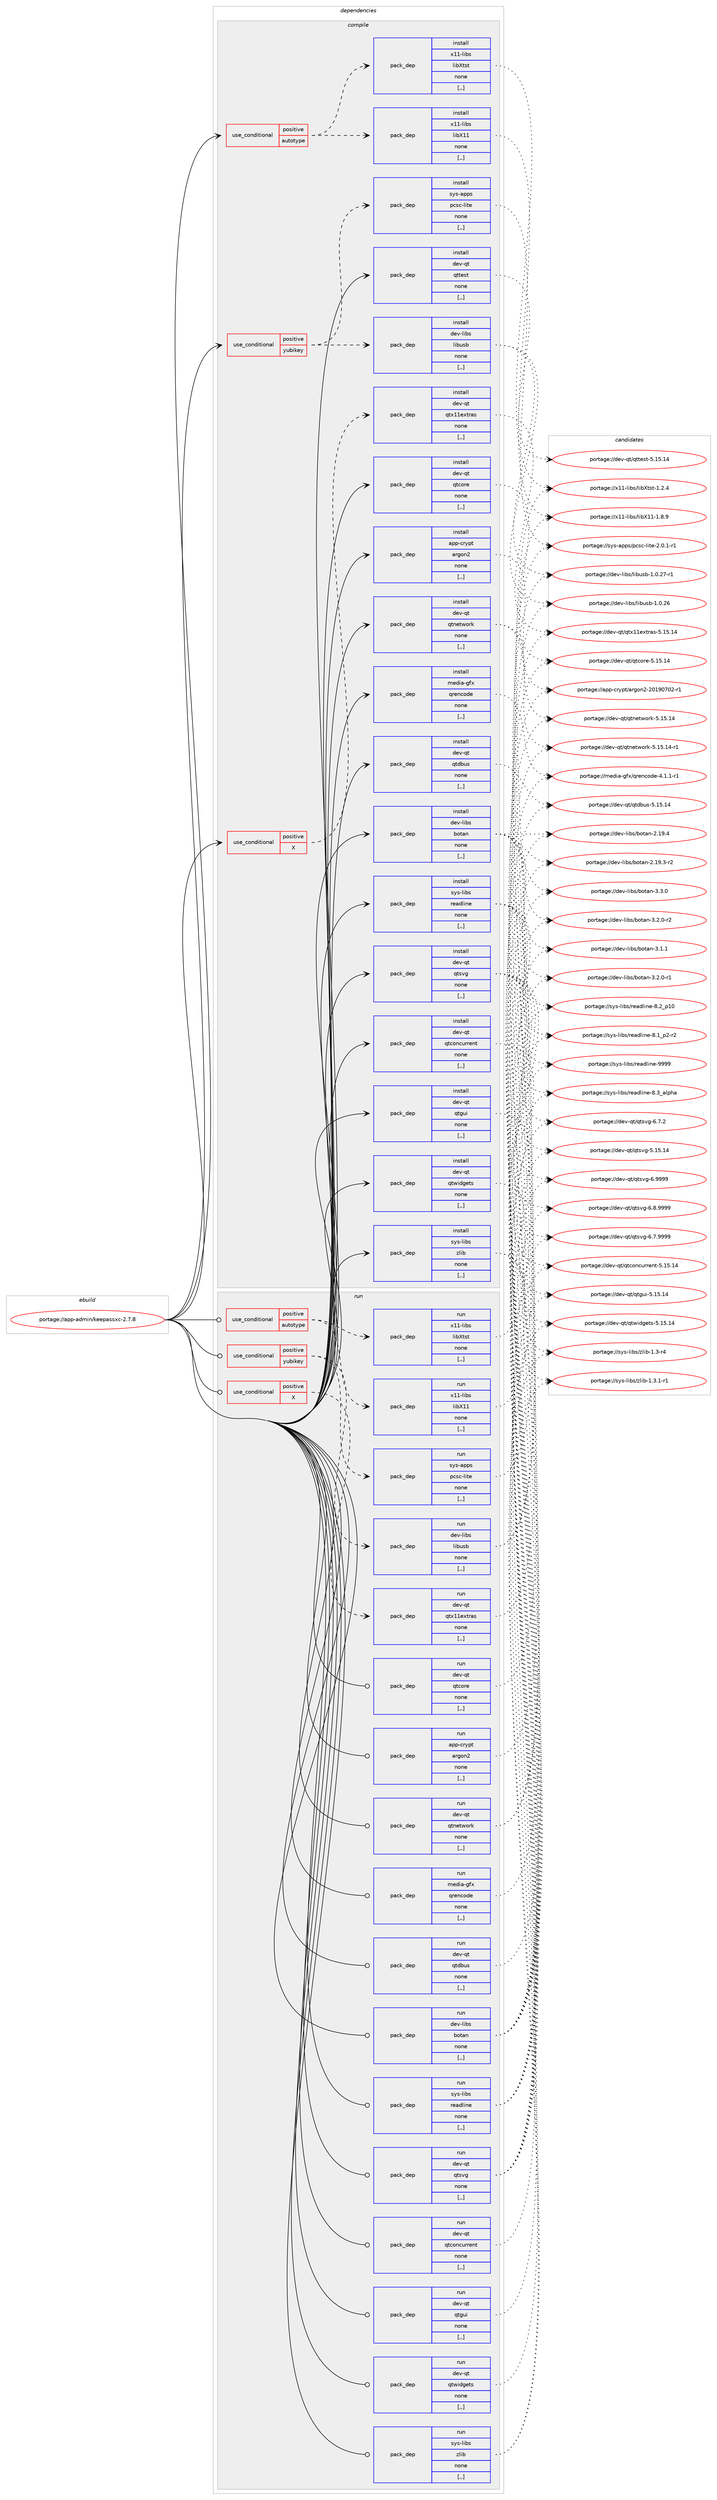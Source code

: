 digraph prolog {

# *************
# Graph options
# *************

newrank=true;
concentrate=true;
compound=true;
graph [rankdir=LR,fontname=Helvetica,fontsize=10,ranksep=1.5];#, ranksep=2.5, nodesep=0.2];
edge  [arrowhead=vee];
node  [fontname=Helvetica,fontsize=10];

# **********
# The ebuild
# **********

subgraph cluster_leftcol {
color=gray;
label=<<i>ebuild</i>>;
id [label="portage://app-admin/keepassxc-2.7.8", color=red, width=4, href="../app-admin/keepassxc-2.7.8.svg"];
}

# ****************
# The dependencies
# ****************

subgraph cluster_midcol {
color=gray;
label=<<i>dependencies</i>>;
subgraph cluster_compile {
fillcolor="#eeeeee";
style=filled;
label=<<i>compile</i>>;
subgraph cond620 {
dependency2902 [label=<<TABLE BORDER="0" CELLBORDER="1" CELLSPACING="0" CELLPADDING="4"><TR><TD ROWSPAN="3" CELLPADDING="10">use_conditional</TD></TR><TR><TD>positive</TD></TR><TR><TD>X</TD></TR></TABLE>>, shape=none, color=red];
subgraph pack2271 {
dependency2903 [label=<<TABLE BORDER="0" CELLBORDER="1" CELLSPACING="0" CELLPADDING="4" WIDTH="220"><TR><TD ROWSPAN="6" CELLPADDING="30">pack_dep</TD></TR><TR><TD WIDTH="110">install</TD></TR><TR><TD>dev-qt</TD></TR><TR><TD>qtx11extras</TD></TR><TR><TD>none</TD></TR><TR><TD>[,,]</TD></TR></TABLE>>, shape=none, color=blue];
}
dependency2902:e -> dependency2903:w [weight=20,style="dashed",arrowhead="vee"];
}
id:e -> dependency2902:w [weight=20,style="solid",arrowhead="vee"];
subgraph cond621 {
dependency2904 [label=<<TABLE BORDER="0" CELLBORDER="1" CELLSPACING="0" CELLPADDING="4"><TR><TD ROWSPAN="3" CELLPADDING="10">use_conditional</TD></TR><TR><TD>positive</TD></TR><TR><TD>autotype</TD></TR></TABLE>>, shape=none, color=red];
subgraph pack2272 {
dependency2905 [label=<<TABLE BORDER="0" CELLBORDER="1" CELLSPACING="0" CELLPADDING="4" WIDTH="220"><TR><TD ROWSPAN="6" CELLPADDING="30">pack_dep</TD></TR><TR><TD WIDTH="110">install</TD></TR><TR><TD>x11-libs</TD></TR><TR><TD>libX11</TD></TR><TR><TD>none</TD></TR><TR><TD>[,,]</TD></TR></TABLE>>, shape=none, color=blue];
}
dependency2904:e -> dependency2905:w [weight=20,style="dashed",arrowhead="vee"];
subgraph pack2273 {
dependency2906 [label=<<TABLE BORDER="0" CELLBORDER="1" CELLSPACING="0" CELLPADDING="4" WIDTH="220"><TR><TD ROWSPAN="6" CELLPADDING="30">pack_dep</TD></TR><TR><TD WIDTH="110">install</TD></TR><TR><TD>x11-libs</TD></TR><TR><TD>libXtst</TD></TR><TR><TD>none</TD></TR><TR><TD>[,,]</TD></TR></TABLE>>, shape=none, color=blue];
}
dependency2904:e -> dependency2906:w [weight=20,style="dashed",arrowhead="vee"];
}
id:e -> dependency2904:w [weight=20,style="solid",arrowhead="vee"];
subgraph cond622 {
dependency2907 [label=<<TABLE BORDER="0" CELLBORDER="1" CELLSPACING="0" CELLPADDING="4"><TR><TD ROWSPAN="3" CELLPADDING="10">use_conditional</TD></TR><TR><TD>positive</TD></TR><TR><TD>yubikey</TD></TR></TABLE>>, shape=none, color=red];
subgraph pack2274 {
dependency2908 [label=<<TABLE BORDER="0" CELLBORDER="1" CELLSPACING="0" CELLPADDING="4" WIDTH="220"><TR><TD ROWSPAN="6" CELLPADDING="30">pack_dep</TD></TR><TR><TD WIDTH="110">install</TD></TR><TR><TD>dev-libs</TD></TR><TR><TD>libusb</TD></TR><TR><TD>none</TD></TR><TR><TD>[,,]</TD></TR></TABLE>>, shape=none, color=blue];
}
dependency2907:e -> dependency2908:w [weight=20,style="dashed",arrowhead="vee"];
subgraph pack2275 {
dependency2909 [label=<<TABLE BORDER="0" CELLBORDER="1" CELLSPACING="0" CELLPADDING="4" WIDTH="220"><TR><TD ROWSPAN="6" CELLPADDING="30">pack_dep</TD></TR><TR><TD WIDTH="110">install</TD></TR><TR><TD>sys-apps</TD></TR><TR><TD>pcsc-lite</TD></TR><TR><TD>none</TD></TR><TR><TD>[,,]</TD></TR></TABLE>>, shape=none, color=blue];
}
dependency2907:e -> dependency2909:w [weight=20,style="dashed",arrowhead="vee"];
}
id:e -> dependency2907:w [weight=20,style="solid",arrowhead="vee"];
subgraph pack2276 {
dependency2910 [label=<<TABLE BORDER="0" CELLBORDER="1" CELLSPACING="0" CELLPADDING="4" WIDTH="220"><TR><TD ROWSPAN="6" CELLPADDING="30">pack_dep</TD></TR><TR><TD WIDTH="110">install</TD></TR><TR><TD>app-crypt</TD></TR><TR><TD>argon2</TD></TR><TR><TD>none</TD></TR><TR><TD>[,,]</TD></TR></TABLE>>, shape=none, color=blue];
}
id:e -> dependency2910:w [weight=20,style="solid",arrowhead="vee"];
subgraph pack2277 {
dependency2911 [label=<<TABLE BORDER="0" CELLBORDER="1" CELLSPACING="0" CELLPADDING="4" WIDTH="220"><TR><TD ROWSPAN="6" CELLPADDING="30">pack_dep</TD></TR><TR><TD WIDTH="110">install</TD></TR><TR><TD>dev-libs</TD></TR><TR><TD>botan</TD></TR><TR><TD>none</TD></TR><TR><TD>[,,]</TD></TR></TABLE>>, shape=none, color=blue];
}
id:e -> dependency2911:w [weight=20,style="solid",arrowhead="vee"];
subgraph pack2278 {
dependency2912 [label=<<TABLE BORDER="0" CELLBORDER="1" CELLSPACING="0" CELLPADDING="4" WIDTH="220"><TR><TD ROWSPAN="6" CELLPADDING="30">pack_dep</TD></TR><TR><TD WIDTH="110">install</TD></TR><TR><TD>dev-qt</TD></TR><TR><TD>qtconcurrent</TD></TR><TR><TD>none</TD></TR><TR><TD>[,,]</TD></TR></TABLE>>, shape=none, color=blue];
}
id:e -> dependency2912:w [weight=20,style="solid",arrowhead="vee"];
subgraph pack2279 {
dependency2913 [label=<<TABLE BORDER="0" CELLBORDER="1" CELLSPACING="0" CELLPADDING="4" WIDTH="220"><TR><TD ROWSPAN="6" CELLPADDING="30">pack_dep</TD></TR><TR><TD WIDTH="110">install</TD></TR><TR><TD>dev-qt</TD></TR><TR><TD>qtcore</TD></TR><TR><TD>none</TD></TR><TR><TD>[,,]</TD></TR></TABLE>>, shape=none, color=blue];
}
id:e -> dependency2913:w [weight=20,style="solid",arrowhead="vee"];
subgraph pack2280 {
dependency2914 [label=<<TABLE BORDER="0" CELLBORDER="1" CELLSPACING="0" CELLPADDING="4" WIDTH="220"><TR><TD ROWSPAN="6" CELLPADDING="30">pack_dep</TD></TR><TR><TD WIDTH="110">install</TD></TR><TR><TD>dev-qt</TD></TR><TR><TD>qtdbus</TD></TR><TR><TD>none</TD></TR><TR><TD>[,,]</TD></TR></TABLE>>, shape=none, color=blue];
}
id:e -> dependency2914:w [weight=20,style="solid",arrowhead="vee"];
subgraph pack2281 {
dependency2915 [label=<<TABLE BORDER="0" CELLBORDER="1" CELLSPACING="0" CELLPADDING="4" WIDTH="220"><TR><TD ROWSPAN="6" CELLPADDING="30">pack_dep</TD></TR><TR><TD WIDTH="110">install</TD></TR><TR><TD>dev-qt</TD></TR><TR><TD>qtgui</TD></TR><TR><TD>none</TD></TR><TR><TD>[,,]</TD></TR></TABLE>>, shape=none, color=blue];
}
id:e -> dependency2915:w [weight=20,style="solid",arrowhead="vee"];
subgraph pack2282 {
dependency2916 [label=<<TABLE BORDER="0" CELLBORDER="1" CELLSPACING="0" CELLPADDING="4" WIDTH="220"><TR><TD ROWSPAN="6" CELLPADDING="30">pack_dep</TD></TR><TR><TD WIDTH="110">install</TD></TR><TR><TD>dev-qt</TD></TR><TR><TD>qtnetwork</TD></TR><TR><TD>none</TD></TR><TR><TD>[,,]</TD></TR></TABLE>>, shape=none, color=blue];
}
id:e -> dependency2916:w [weight=20,style="solid",arrowhead="vee"];
subgraph pack2283 {
dependency2917 [label=<<TABLE BORDER="0" CELLBORDER="1" CELLSPACING="0" CELLPADDING="4" WIDTH="220"><TR><TD ROWSPAN="6" CELLPADDING="30">pack_dep</TD></TR><TR><TD WIDTH="110">install</TD></TR><TR><TD>dev-qt</TD></TR><TR><TD>qtsvg</TD></TR><TR><TD>none</TD></TR><TR><TD>[,,]</TD></TR></TABLE>>, shape=none, color=blue];
}
id:e -> dependency2917:w [weight=20,style="solid",arrowhead="vee"];
subgraph pack2284 {
dependency2918 [label=<<TABLE BORDER="0" CELLBORDER="1" CELLSPACING="0" CELLPADDING="4" WIDTH="220"><TR><TD ROWSPAN="6" CELLPADDING="30">pack_dep</TD></TR><TR><TD WIDTH="110">install</TD></TR><TR><TD>dev-qt</TD></TR><TR><TD>qttest</TD></TR><TR><TD>none</TD></TR><TR><TD>[,,]</TD></TR></TABLE>>, shape=none, color=blue];
}
id:e -> dependency2918:w [weight=20,style="solid",arrowhead="vee"];
subgraph pack2285 {
dependency2919 [label=<<TABLE BORDER="0" CELLBORDER="1" CELLSPACING="0" CELLPADDING="4" WIDTH="220"><TR><TD ROWSPAN="6" CELLPADDING="30">pack_dep</TD></TR><TR><TD WIDTH="110">install</TD></TR><TR><TD>dev-qt</TD></TR><TR><TD>qtwidgets</TD></TR><TR><TD>none</TD></TR><TR><TD>[,,]</TD></TR></TABLE>>, shape=none, color=blue];
}
id:e -> dependency2919:w [weight=20,style="solid",arrowhead="vee"];
subgraph pack2286 {
dependency2920 [label=<<TABLE BORDER="0" CELLBORDER="1" CELLSPACING="0" CELLPADDING="4" WIDTH="220"><TR><TD ROWSPAN="6" CELLPADDING="30">pack_dep</TD></TR><TR><TD WIDTH="110">install</TD></TR><TR><TD>media-gfx</TD></TR><TR><TD>qrencode</TD></TR><TR><TD>none</TD></TR><TR><TD>[,,]</TD></TR></TABLE>>, shape=none, color=blue];
}
id:e -> dependency2920:w [weight=20,style="solid",arrowhead="vee"];
subgraph pack2287 {
dependency2921 [label=<<TABLE BORDER="0" CELLBORDER="1" CELLSPACING="0" CELLPADDING="4" WIDTH="220"><TR><TD ROWSPAN="6" CELLPADDING="30">pack_dep</TD></TR><TR><TD WIDTH="110">install</TD></TR><TR><TD>sys-libs</TD></TR><TR><TD>readline</TD></TR><TR><TD>none</TD></TR><TR><TD>[,,]</TD></TR></TABLE>>, shape=none, color=blue];
}
id:e -> dependency2921:w [weight=20,style="solid",arrowhead="vee"];
subgraph pack2288 {
dependency2922 [label=<<TABLE BORDER="0" CELLBORDER="1" CELLSPACING="0" CELLPADDING="4" WIDTH="220"><TR><TD ROWSPAN="6" CELLPADDING="30">pack_dep</TD></TR><TR><TD WIDTH="110">install</TD></TR><TR><TD>sys-libs</TD></TR><TR><TD>zlib</TD></TR><TR><TD>none</TD></TR><TR><TD>[,,]</TD></TR></TABLE>>, shape=none, color=blue];
}
id:e -> dependency2922:w [weight=20,style="solid",arrowhead="vee"];
}
subgraph cluster_compileandrun {
fillcolor="#eeeeee";
style=filled;
label=<<i>compile and run</i>>;
}
subgraph cluster_run {
fillcolor="#eeeeee";
style=filled;
label=<<i>run</i>>;
subgraph cond623 {
dependency2923 [label=<<TABLE BORDER="0" CELLBORDER="1" CELLSPACING="0" CELLPADDING="4"><TR><TD ROWSPAN="3" CELLPADDING="10">use_conditional</TD></TR><TR><TD>positive</TD></TR><TR><TD>X</TD></TR></TABLE>>, shape=none, color=red];
subgraph pack2289 {
dependency2924 [label=<<TABLE BORDER="0" CELLBORDER="1" CELLSPACING="0" CELLPADDING="4" WIDTH="220"><TR><TD ROWSPAN="6" CELLPADDING="30">pack_dep</TD></TR><TR><TD WIDTH="110">run</TD></TR><TR><TD>dev-qt</TD></TR><TR><TD>qtx11extras</TD></TR><TR><TD>none</TD></TR><TR><TD>[,,]</TD></TR></TABLE>>, shape=none, color=blue];
}
dependency2923:e -> dependency2924:w [weight=20,style="dashed",arrowhead="vee"];
}
id:e -> dependency2923:w [weight=20,style="solid",arrowhead="odot"];
subgraph cond624 {
dependency2925 [label=<<TABLE BORDER="0" CELLBORDER="1" CELLSPACING="0" CELLPADDING="4"><TR><TD ROWSPAN="3" CELLPADDING="10">use_conditional</TD></TR><TR><TD>positive</TD></TR><TR><TD>autotype</TD></TR></TABLE>>, shape=none, color=red];
subgraph pack2290 {
dependency2926 [label=<<TABLE BORDER="0" CELLBORDER="1" CELLSPACING="0" CELLPADDING="4" WIDTH="220"><TR><TD ROWSPAN="6" CELLPADDING="30">pack_dep</TD></TR><TR><TD WIDTH="110">run</TD></TR><TR><TD>x11-libs</TD></TR><TR><TD>libX11</TD></TR><TR><TD>none</TD></TR><TR><TD>[,,]</TD></TR></TABLE>>, shape=none, color=blue];
}
dependency2925:e -> dependency2926:w [weight=20,style="dashed",arrowhead="vee"];
subgraph pack2291 {
dependency2927 [label=<<TABLE BORDER="0" CELLBORDER="1" CELLSPACING="0" CELLPADDING="4" WIDTH="220"><TR><TD ROWSPAN="6" CELLPADDING="30">pack_dep</TD></TR><TR><TD WIDTH="110">run</TD></TR><TR><TD>x11-libs</TD></TR><TR><TD>libXtst</TD></TR><TR><TD>none</TD></TR><TR><TD>[,,]</TD></TR></TABLE>>, shape=none, color=blue];
}
dependency2925:e -> dependency2927:w [weight=20,style="dashed",arrowhead="vee"];
}
id:e -> dependency2925:w [weight=20,style="solid",arrowhead="odot"];
subgraph cond625 {
dependency2928 [label=<<TABLE BORDER="0" CELLBORDER="1" CELLSPACING="0" CELLPADDING="4"><TR><TD ROWSPAN="3" CELLPADDING="10">use_conditional</TD></TR><TR><TD>positive</TD></TR><TR><TD>yubikey</TD></TR></TABLE>>, shape=none, color=red];
subgraph pack2292 {
dependency2929 [label=<<TABLE BORDER="0" CELLBORDER="1" CELLSPACING="0" CELLPADDING="4" WIDTH="220"><TR><TD ROWSPAN="6" CELLPADDING="30">pack_dep</TD></TR><TR><TD WIDTH="110">run</TD></TR><TR><TD>dev-libs</TD></TR><TR><TD>libusb</TD></TR><TR><TD>none</TD></TR><TR><TD>[,,]</TD></TR></TABLE>>, shape=none, color=blue];
}
dependency2928:e -> dependency2929:w [weight=20,style="dashed",arrowhead="vee"];
subgraph pack2293 {
dependency2930 [label=<<TABLE BORDER="0" CELLBORDER="1" CELLSPACING="0" CELLPADDING="4" WIDTH="220"><TR><TD ROWSPAN="6" CELLPADDING="30">pack_dep</TD></TR><TR><TD WIDTH="110">run</TD></TR><TR><TD>sys-apps</TD></TR><TR><TD>pcsc-lite</TD></TR><TR><TD>none</TD></TR><TR><TD>[,,]</TD></TR></TABLE>>, shape=none, color=blue];
}
dependency2928:e -> dependency2930:w [weight=20,style="dashed",arrowhead="vee"];
}
id:e -> dependency2928:w [weight=20,style="solid",arrowhead="odot"];
subgraph pack2294 {
dependency2931 [label=<<TABLE BORDER="0" CELLBORDER="1" CELLSPACING="0" CELLPADDING="4" WIDTH="220"><TR><TD ROWSPAN="6" CELLPADDING="30">pack_dep</TD></TR><TR><TD WIDTH="110">run</TD></TR><TR><TD>app-crypt</TD></TR><TR><TD>argon2</TD></TR><TR><TD>none</TD></TR><TR><TD>[,,]</TD></TR></TABLE>>, shape=none, color=blue];
}
id:e -> dependency2931:w [weight=20,style="solid",arrowhead="odot"];
subgraph pack2295 {
dependency2932 [label=<<TABLE BORDER="0" CELLBORDER="1" CELLSPACING="0" CELLPADDING="4" WIDTH="220"><TR><TD ROWSPAN="6" CELLPADDING="30">pack_dep</TD></TR><TR><TD WIDTH="110">run</TD></TR><TR><TD>dev-libs</TD></TR><TR><TD>botan</TD></TR><TR><TD>none</TD></TR><TR><TD>[,,]</TD></TR></TABLE>>, shape=none, color=blue];
}
id:e -> dependency2932:w [weight=20,style="solid",arrowhead="odot"];
subgraph pack2296 {
dependency2933 [label=<<TABLE BORDER="0" CELLBORDER="1" CELLSPACING="0" CELLPADDING="4" WIDTH="220"><TR><TD ROWSPAN="6" CELLPADDING="30">pack_dep</TD></TR><TR><TD WIDTH="110">run</TD></TR><TR><TD>dev-qt</TD></TR><TR><TD>qtconcurrent</TD></TR><TR><TD>none</TD></TR><TR><TD>[,,]</TD></TR></TABLE>>, shape=none, color=blue];
}
id:e -> dependency2933:w [weight=20,style="solid",arrowhead="odot"];
subgraph pack2297 {
dependency2934 [label=<<TABLE BORDER="0" CELLBORDER="1" CELLSPACING="0" CELLPADDING="4" WIDTH="220"><TR><TD ROWSPAN="6" CELLPADDING="30">pack_dep</TD></TR><TR><TD WIDTH="110">run</TD></TR><TR><TD>dev-qt</TD></TR><TR><TD>qtcore</TD></TR><TR><TD>none</TD></TR><TR><TD>[,,]</TD></TR></TABLE>>, shape=none, color=blue];
}
id:e -> dependency2934:w [weight=20,style="solid",arrowhead="odot"];
subgraph pack2298 {
dependency2935 [label=<<TABLE BORDER="0" CELLBORDER="1" CELLSPACING="0" CELLPADDING="4" WIDTH="220"><TR><TD ROWSPAN="6" CELLPADDING="30">pack_dep</TD></TR><TR><TD WIDTH="110">run</TD></TR><TR><TD>dev-qt</TD></TR><TR><TD>qtdbus</TD></TR><TR><TD>none</TD></TR><TR><TD>[,,]</TD></TR></TABLE>>, shape=none, color=blue];
}
id:e -> dependency2935:w [weight=20,style="solid",arrowhead="odot"];
subgraph pack2299 {
dependency2936 [label=<<TABLE BORDER="0" CELLBORDER="1" CELLSPACING="0" CELLPADDING="4" WIDTH="220"><TR><TD ROWSPAN="6" CELLPADDING="30">pack_dep</TD></TR><TR><TD WIDTH="110">run</TD></TR><TR><TD>dev-qt</TD></TR><TR><TD>qtgui</TD></TR><TR><TD>none</TD></TR><TR><TD>[,,]</TD></TR></TABLE>>, shape=none, color=blue];
}
id:e -> dependency2936:w [weight=20,style="solid",arrowhead="odot"];
subgraph pack2300 {
dependency2937 [label=<<TABLE BORDER="0" CELLBORDER="1" CELLSPACING="0" CELLPADDING="4" WIDTH="220"><TR><TD ROWSPAN="6" CELLPADDING="30">pack_dep</TD></TR><TR><TD WIDTH="110">run</TD></TR><TR><TD>dev-qt</TD></TR><TR><TD>qtnetwork</TD></TR><TR><TD>none</TD></TR><TR><TD>[,,]</TD></TR></TABLE>>, shape=none, color=blue];
}
id:e -> dependency2937:w [weight=20,style="solid",arrowhead="odot"];
subgraph pack2301 {
dependency2938 [label=<<TABLE BORDER="0" CELLBORDER="1" CELLSPACING="0" CELLPADDING="4" WIDTH="220"><TR><TD ROWSPAN="6" CELLPADDING="30">pack_dep</TD></TR><TR><TD WIDTH="110">run</TD></TR><TR><TD>dev-qt</TD></TR><TR><TD>qtsvg</TD></TR><TR><TD>none</TD></TR><TR><TD>[,,]</TD></TR></TABLE>>, shape=none, color=blue];
}
id:e -> dependency2938:w [weight=20,style="solid",arrowhead="odot"];
subgraph pack2302 {
dependency2939 [label=<<TABLE BORDER="0" CELLBORDER="1" CELLSPACING="0" CELLPADDING="4" WIDTH="220"><TR><TD ROWSPAN="6" CELLPADDING="30">pack_dep</TD></TR><TR><TD WIDTH="110">run</TD></TR><TR><TD>dev-qt</TD></TR><TR><TD>qtwidgets</TD></TR><TR><TD>none</TD></TR><TR><TD>[,,]</TD></TR></TABLE>>, shape=none, color=blue];
}
id:e -> dependency2939:w [weight=20,style="solid",arrowhead="odot"];
subgraph pack2303 {
dependency2940 [label=<<TABLE BORDER="0" CELLBORDER="1" CELLSPACING="0" CELLPADDING="4" WIDTH="220"><TR><TD ROWSPAN="6" CELLPADDING="30">pack_dep</TD></TR><TR><TD WIDTH="110">run</TD></TR><TR><TD>media-gfx</TD></TR><TR><TD>qrencode</TD></TR><TR><TD>none</TD></TR><TR><TD>[,,]</TD></TR></TABLE>>, shape=none, color=blue];
}
id:e -> dependency2940:w [weight=20,style="solid",arrowhead="odot"];
subgraph pack2304 {
dependency2941 [label=<<TABLE BORDER="0" CELLBORDER="1" CELLSPACING="0" CELLPADDING="4" WIDTH="220"><TR><TD ROWSPAN="6" CELLPADDING="30">pack_dep</TD></TR><TR><TD WIDTH="110">run</TD></TR><TR><TD>sys-libs</TD></TR><TR><TD>readline</TD></TR><TR><TD>none</TD></TR><TR><TD>[,,]</TD></TR></TABLE>>, shape=none, color=blue];
}
id:e -> dependency2941:w [weight=20,style="solid",arrowhead="odot"];
subgraph pack2305 {
dependency2942 [label=<<TABLE BORDER="0" CELLBORDER="1" CELLSPACING="0" CELLPADDING="4" WIDTH="220"><TR><TD ROWSPAN="6" CELLPADDING="30">pack_dep</TD></TR><TR><TD WIDTH="110">run</TD></TR><TR><TD>sys-libs</TD></TR><TR><TD>zlib</TD></TR><TR><TD>none</TD></TR><TR><TD>[,,]</TD></TR></TABLE>>, shape=none, color=blue];
}
id:e -> dependency2942:w [weight=20,style="solid",arrowhead="odot"];
}
}

# **************
# The candidates
# **************

subgraph cluster_choices {
rank=same;
color=gray;
label=<<i>candidates</i>>;

subgraph choice2271 {
color=black;
nodesep=1;
choice10010111845113116471131161204949101120116114971154553464953464952 [label="portage://dev-qt/qtx11extras-5.15.14", color=red, width=4,href="../dev-qt/qtx11extras-5.15.14.svg"];
dependency2903:e -> choice10010111845113116471131161204949101120116114971154553464953464952:w [style=dotted,weight="100"];
}
subgraph choice2272 {
color=black;
nodesep=1;
choice120494945108105981154710810598884949454946564657 [label="portage://x11-libs/libX11-1.8.9", color=red, width=4,href="../x11-libs/libX11-1.8.9.svg"];
dependency2905:e -> choice120494945108105981154710810598884949454946564657:w [style=dotted,weight="100"];
}
subgraph choice2273 {
color=black;
nodesep=1;
choice12049494510810598115471081059888116115116454946504652 [label="portage://x11-libs/libXtst-1.2.4", color=red, width=4,href="../x11-libs/libXtst-1.2.4.svg"];
dependency2906:e -> choice12049494510810598115471081059888116115116454946504652:w [style=dotted,weight="100"];
}
subgraph choice2274 {
color=black;
nodesep=1;
choice1001011184510810598115471081059811711598454946484650554511449 [label="portage://dev-libs/libusb-1.0.27-r1", color=red, width=4,href="../dev-libs/libusb-1.0.27-r1.svg"];
choice100101118451081059811547108105981171159845494648465054 [label="portage://dev-libs/libusb-1.0.26", color=red, width=4,href="../dev-libs/libusb-1.0.26.svg"];
dependency2908:e -> choice1001011184510810598115471081059811711598454946484650554511449:w [style=dotted,weight="100"];
dependency2908:e -> choice100101118451081059811547108105981171159845494648465054:w [style=dotted,weight="100"];
}
subgraph choice2275 {
color=black;
nodesep=1;
choice1151211154597112112115471129911599451081051161014550464846494511449 [label="portage://sys-apps/pcsc-lite-2.0.1-r1", color=red, width=4,href="../sys-apps/pcsc-lite-2.0.1-r1.svg"];
dependency2909:e -> choice1151211154597112112115471129911599451081051161014550464846494511449:w [style=dotted,weight="100"];
}
subgraph choice2276 {
color=black;
nodesep=1;
choice9711211245991141211121164797114103111110504550484957485548504511449 [label="portage://app-crypt/argon2-20190702-r1", color=red, width=4,href="../app-crypt/argon2-20190702-r1.svg"];
dependency2910:e -> choice9711211245991141211121164797114103111110504550484957485548504511449:w [style=dotted,weight="100"];
}
subgraph choice2277 {
color=black;
nodesep=1;
choice1001011184510810598115479811111697110455146514648 [label="portage://dev-libs/botan-3.3.0", color=red, width=4,href="../dev-libs/botan-3.3.0.svg"];
choice10010111845108105981154798111116971104551465046484511450 [label="portage://dev-libs/botan-3.2.0-r2", color=red, width=4,href="../dev-libs/botan-3.2.0-r2.svg"];
choice10010111845108105981154798111116971104551465046484511449 [label="portage://dev-libs/botan-3.2.0-r1", color=red, width=4,href="../dev-libs/botan-3.2.0-r1.svg"];
choice1001011184510810598115479811111697110455146494649 [label="portage://dev-libs/botan-3.1.1", color=red, width=4,href="../dev-libs/botan-3.1.1.svg"];
choice100101118451081059811547981111169711045504649574652 [label="portage://dev-libs/botan-2.19.4", color=red, width=4,href="../dev-libs/botan-2.19.4.svg"];
choice1001011184510810598115479811111697110455046495746514511450 [label="portage://dev-libs/botan-2.19.3-r2", color=red, width=4,href="../dev-libs/botan-2.19.3-r2.svg"];
dependency2911:e -> choice1001011184510810598115479811111697110455146514648:w [style=dotted,weight="100"];
dependency2911:e -> choice10010111845108105981154798111116971104551465046484511450:w [style=dotted,weight="100"];
dependency2911:e -> choice10010111845108105981154798111116971104551465046484511449:w [style=dotted,weight="100"];
dependency2911:e -> choice1001011184510810598115479811111697110455146494649:w [style=dotted,weight="100"];
dependency2911:e -> choice100101118451081059811547981111169711045504649574652:w [style=dotted,weight="100"];
dependency2911:e -> choice1001011184510810598115479811111697110455046495746514511450:w [style=dotted,weight="100"];
}
subgraph choice2278 {
color=black;
nodesep=1;
choice100101118451131164711311699111110991171141141011101164553464953464952 [label="portage://dev-qt/qtconcurrent-5.15.14", color=red, width=4,href="../dev-qt/qtconcurrent-5.15.14.svg"];
dependency2912:e -> choice100101118451131164711311699111110991171141141011101164553464953464952:w [style=dotted,weight="100"];
}
subgraph choice2279 {
color=black;
nodesep=1;
choice1001011184511311647113116991111141014553464953464952 [label="portage://dev-qt/qtcore-5.15.14", color=red, width=4,href="../dev-qt/qtcore-5.15.14.svg"];
dependency2913:e -> choice1001011184511311647113116991111141014553464953464952:w [style=dotted,weight="100"];
}
subgraph choice2280 {
color=black;
nodesep=1;
choice1001011184511311647113116100981171154553464953464952 [label="portage://dev-qt/qtdbus-5.15.14", color=red, width=4,href="../dev-qt/qtdbus-5.15.14.svg"];
dependency2914:e -> choice1001011184511311647113116100981171154553464953464952:w [style=dotted,weight="100"];
}
subgraph choice2281 {
color=black;
nodesep=1;
choice10010111845113116471131161031171054553464953464952 [label="portage://dev-qt/qtgui-5.15.14", color=red, width=4,href="../dev-qt/qtgui-5.15.14.svg"];
dependency2915:e -> choice10010111845113116471131161031171054553464953464952:w [style=dotted,weight="100"];
}
subgraph choice2282 {
color=black;
nodesep=1;
choice100101118451131164711311611010111611911111410745534649534649524511449 [label="portage://dev-qt/qtnetwork-5.15.14-r1", color=red, width=4,href="../dev-qt/qtnetwork-5.15.14-r1.svg"];
choice10010111845113116471131161101011161191111141074553464953464952 [label="portage://dev-qt/qtnetwork-5.15.14", color=red, width=4,href="../dev-qt/qtnetwork-5.15.14.svg"];
dependency2916:e -> choice100101118451131164711311611010111611911111410745534649534649524511449:w [style=dotted,weight="100"];
dependency2916:e -> choice10010111845113116471131161101011161191111141074553464953464952:w [style=dotted,weight="100"];
}
subgraph choice2283 {
color=black;
nodesep=1;
choice100101118451131164711311611511810345544657575757 [label="portage://dev-qt/qtsvg-6.9999", color=red, width=4,href="../dev-qt/qtsvg-6.9999.svg"];
choice1001011184511311647113116115118103455446564657575757 [label="portage://dev-qt/qtsvg-6.8.9999", color=red, width=4,href="../dev-qt/qtsvg-6.8.9999.svg"];
choice1001011184511311647113116115118103455446554657575757 [label="portage://dev-qt/qtsvg-6.7.9999", color=red, width=4,href="../dev-qt/qtsvg-6.7.9999.svg"];
choice1001011184511311647113116115118103455446554650 [label="portage://dev-qt/qtsvg-6.7.2", color=red, width=4,href="../dev-qt/qtsvg-6.7.2.svg"];
choice10010111845113116471131161151181034553464953464952 [label="portage://dev-qt/qtsvg-5.15.14", color=red, width=4,href="../dev-qt/qtsvg-5.15.14.svg"];
dependency2917:e -> choice100101118451131164711311611511810345544657575757:w [style=dotted,weight="100"];
dependency2917:e -> choice1001011184511311647113116115118103455446564657575757:w [style=dotted,weight="100"];
dependency2917:e -> choice1001011184511311647113116115118103455446554657575757:w [style=dotted,weight="100"];
dependency2917:e -> choice1001011184511311647113116115118103455446554650:w [style=dotted,weight="100"];
dependency2917:e -> choice10010111845113116471131161151181034553464953464952:w [style=dotted,weight="100"];
}
subgraph choice2284 {
color=black;
nodesep=1;
choice10010111845113116471131161161011151164553464953464952 [label="portage://dev-qt/qttest-5.15.14", color=red, width=4,href="../dev-qt/qttest-5.15.14.svg"];
dependency2918:e -> choice10010111845113116471131161161011151164553464953464952:w [style=dotted,weight="100"];
}
subgraph choice2285 {
color=black;
nodesep=1;
choice10010111845113116471131161191051001031011161154553464953464952 [label="portage://dev-qt/qtwidgets-5.15.14", color=red, width=4,href="../dev-qt/qtwidgets-5.15.14.svg"];
dependency2919:e -> choice10010111845113116471131161191051001031011161154553464953464952:w [style=dotted,weight="100"];
}
subgraph choice2286 {
color=black;
nodesep=1;
choice109101100105974510310212047113114101110991111001014552464946494511449 [label="portage://media-gfx/qrencode-4.1.1-r1", color=red, width=4,href="../media-gfx/qrencode-4.1.1-r1.svg"];
dependency2920:e -> choice109101100105974510310212047113114101110991111001014552464946494511449:w [style=dotted,weight="100"];
}
subgraph choice2287 {
color=black;
nodesep=1;
choice115121115451081059811547114101971001081051101014557575757 [label="portage://sys-libs/readline-9999", color=red, width=4,href="../sys-libs/readline-9999.svg"];
choice1151211154510810598115471141019710010810511010145564651959710811210497 [label="portage://sys-libs/readline-8.3_alpha", color=red, width=4,href="../sys-libs/readline-8.3_alpha.svg"];
choice1151211154510810598115471141019710010810511010145564650951124948 [label="portage://sys-libs/readline-8.2_p10", color=red, width=4,href="../sys-libs/readline-8.2_p10.svg"];
choice115121115451081059811547114101971001081051101014556464995112504511450 [label="portage://sys-libs/readline-8.1_p2-r2", color=red, width=4,href="../sys-libs/readline-8.1_p2-r2.svg"];
dependency2921:e -> choice115121115451081059811547114101971001081051101014557575757:w [style=dotted,weight="100"];
dependency2921:e -> choice1151211154510810598115471141019710010810511010145564651959710811210497:w [style=dotted,weight="100"];
dependency2921:e -> choice1151211154510810598115471141019710010810511010145564650951124948:w [style=dotted,weight="100"];
dependency2921:e -> choice115121115451081059811547114101971001081051101014556464995112504511450:w [style=dotted,weight="100"];
}
subgraph choice2288 {
color=black;
nodesep=1;
choice115121115451081059811547122108105984549465146494511449 [label="portage://sys-libs/zlib-1.3.1-r1", color=red, width=4,href="../sys-libs/zlib-1.3.1-r1.svg"];
choice11512111545108105981154712210810598454946514511452 [label="portage://sys-libs/zlib-1.3-r4", color=red, width=4,href="../sys-libs/zlib-1.3-r4.svg"];
dependency2922:e -> choice115121115451081059811547122108105984549465146494511449:w [style=dotted,weight="100"];
dependency2922:e -> choice11512111545108105981154712210810598454946514511452:w [style=dotted,weight="100"];
}
subgraph choice2289 {
color=black;
nodesep=1;
choice10010111845113116471131161204949101120116114971154553464953464952 [label="portage://dev-qt/qtx11extras-5.15.14", color=red, width=4,href="../dev-qt/qtx11extras-5.15.14.svg"];
dependency2924:e -> choice10010111845113116471131161204949101120116114971154553464953464952:w [style=dotted,weight="100"];
}
subgraph choice2290 {
color=black;
nodesep=1;
choice120494945108105981154710810598884949454946564657 [label="portage://x11-libs/libX11-1.8.9", color=red, width=4,href="../x11-libs/libX11-1.8.9.svg"];
dependency2926:e -> choice120494945108105981154710810598884949454946564657:w [style=dotted,weight="100"];
}
subgraph choice2291 {
color=black;
nodesep=1;
choice12049494510810598115471081059888116115116454946504652 [label="portage://x11-libs/libXtst-1.2.4", color=red, width=4,href="../x11-libs/libXtst-1.2.4.svg"];
dependency2927:e -> choice12049494510810598115471081059888116115116454946504652:w [style=dotted,weight="100"];
}
subgraph choice2292 {
color=black;
nodesep=1;
choice1001011184510810598115471081059811711598454946484650554511449 [label="portage://dev-libs/libusb-1.0.27-r1", color=red, width=4,href="../dev-libs/libusb-1.0.27-r1.svg"];
choice100101118451081059811547108105981171159845494648465054 [label="portage://dev-libs/libusb-1.0.26", color=red, width=4,href="../dev-libs/libusb-1.0.26.svg"];
dependency2929:e -> choice1001011184510810598115471081059811711598454946484650554511449:w [style=dotted,weight="100"];
dependency2929:e -> choice100101118451081059811547108105981171159845494648465054:w [style=dotted,weight="100"];
}
subgraph choice2293 {
color=black;
nodesep=1;
choice1151211154597112112115471129911599451081051161014550464846494511449 [label="portage://sys-apps/pcsc-lite-2.0.1-r1", color=red, width=4,href="../sys-apps/pcsc-lite-2.0.1-r1.svg"];
dependency2930:e -> choice1151211154597112112115471129911599451081051161014550464846494511449:w [style=dotted,weight="100"];
}
subgraph choice2294 {
color=black;
nodesep=1;
choice9711211245991141211121164797114103111110504550484957485548504511449 [label="portage://app-crypt/argon2-20190702-r1", color=red, width=4,href="../app-crypt/argon2-20190702-r1.svg"];
dependency2931:e -> choice9711211245991141211121164797114103111110504550484957485548504511449:w [style=dotted,weight="100"];
}
subgraph choice2295 {
color=black;
nodesep=1;
choice1001011184510810598115479811111697110455146514648 [label="portage://dev-libs/botan-3.3.0", color=red, width=4,href="../dev-libs/botan-3.3.0.svg"];
choice10010111845108105981154798111116971104551465046484511450 [label="portage://dev-libs/botan-3.2.0-r2", color=red, width=4,href="../dev-libs/botan-3.2.0-r2.svg"];
choice10010111845108105981154798111116971104551465046484511449 [label="portage://dev-libs/botan-3.2.0-r1", color=red, width=4,href="../dev-libs/botan-3.2.0-r1.svg"];
choice1001011184510810598115479811111697110455146494649 [label="portage://dev-libs/botan-3.1.1", color=red, width=4,href="../dev-libs/botan-3.1.1.svg"];
choice100101118451081059811547981111169711045504649574652 [label="portage://dev-libs/botan-2.19.4", color=red, width=4,href="../dev-libs/botan-2.19.4.svg"];
choice1001011184510810598115479811111697110455046495746514511450 [label="portage://dev-libs/botan-2.19.3-r2", color=red, width=4,href="../dev-libs/botan-2.19.3-r2.svg"];
dependency2932:e -> choice1001011184510810598115479811111697110455146514648:w [style=dotted,weight="100"];
dependency2932:e -> choice10010111845108105981154798111116971104551465046484511450:w [style=dotted,weight="100"];
dependency2932:e -> choice10010111845108105981154798111116971104551465046484511449:w [style=dotted,weight="100"];
dependency2932:e -> choice1001011184510810598115479811111697110455146494649:w [style=dotted,weight="100"];
dependency2932:e -> choice100101118451081059811547981111169711045504649574652:w [style=dotted,weight="100"];
dependency2932:e -> choice1001011184510810598115479811111697110455046495746514511450:w [style=dotted,weight="100"];
}
subgraph choice2296 {
color=black;
nodesep=1;
choice100101118451131164711311699111110991171141141011101164553464953464952 [label="portage://dev-qt/qtconcurrent-5.15.14", color=red, width=4,href="../dev-qt/qtconcurrent-5.15.14.svg"];
dependency2933:e -> choice100101118451131164711311699111110991171141141011101164553464953464952:w [style=dotted,weight="100"];
}
subgraph choice2297 {
color=black;
nodesep=1;
choice1001011184511311647113116991111141014553464953464952 [label="portage://dev-qt/qtcore-5.15.14", color=red, width=4,href="../dev-qt/qtcore-5.15.14.svg"];
dependency2934:e -> choice1001011184511311647113116991111141014553464953464952:w [style=dotted,weight="100"];
}
subgraph choice2298 {
color=black;
nodesep=1;
choice1001011184511311647113116100981171154553464953464952 [label="portage://dev-qt/qtdbus-5.15.14", color=red, width=4,href="../dev-qt/qtdbus-5.15.14.svg"];
dependency2935:e -> choice1001011184511311647113116100981171154553464953464952:w [style=dotted,weight="100"];
}
subgraph choice2299 {
color=black;
nodesep=1;
choice10010111845113116471131161031171054553464953464952 [label="portage://dev-qt/qtgui-5.15.14", color=red, width=4,href="../dev-qt/qtgui-5.15.14.svg"];
dependency2936:e -> choice10010111845113116471131161031171054553464953464952:w [style=dotted,weight="100"];
}
subgraph choice2300 {
color=black;
nodesep=1;
choice100101118451131164711311611010111611911111410745534649534649524511449 [label="portage://dev-qt/qtnetwork-5.15.14-r1", color=red, width=4,href="../dev-qt/qtnetwork-5.15.14-r1.svg"];
choice10010111845113116471131161101011161191111141074553464953464952 [label="portage://dev-qt/qtnetwork-5.15.14", color=red, width=4,href="../dev-qt/qtnetwork-5.15.14.svg"];
dependency2937:e -> choice100101118451131164711311611010111611911111410745534649534649524511449:w [style=dotted,weight="100"];
dependency2937:e -> choice10010111845113116471131161101011161191111141074553464953464952:w [style=dotted,weight="100"];
}
subgraph choice2301 {
color=black;
nodesep=1;
choice100101118451131164711311611511810345544657575757 [label="portage://dev-qt/qtsvg-6.9999", color=red, width=4,href="../dev-qt/qtsvg-6.9999.svg"];
choice1001011184511311647113116115118103455446564657575757 [label="portage://dev-qt/qtsvg-6.8.9999", color=red, width=4,href="../dev-qt/qtsvg-6.8.9999.svg"];
choice1001011184511311647113116115118103455446554657575757 [label="portage://dev-qt/qtsvg-6.7.9999", color=red, width=4,href="../dev-qt/qtsvg-6.7.9999.svg"];
choice1001011184511311647113116115118103455446554650 [label="portage://dev-qt/qtsvg-6.7.2", color=red, width=4,href="../dev-qt/qtsvg-6.7.2.svg"];
choice10010111845113116471131161151181034553464953464952 [label="portage://dev-qt/qtsvg-5.15.14", color=red, width=4,href="../dev-qt/qtsvg-5.15.14.svg"];
dependency2938:e -> choice100101118451131164711311611511810345544657575757:w [style=dotted,weight="100"];
dependency2938:e -> choice1001011184511311647113116115118103455446564657575757:w [style=dotted,weight="100"];
dependency2938:e -> choice1001011184511311647113116115118103455446554657575757:w [style=dotted,weight="100"];
dependency2938:e -> choice1001011184511311647113116115118103455446554650:w [style=dotted,weight="100"];
dependency2938:e -> choice10010111845113116471131161151181034553464953464952:w [style=dotted,weight="100"];
}
subgraph choice2302 {
color=black;
nodesep=1;
choice10010111845113116471131161191051001031011161154553464953464952 [label="portage://dev-qt/qtwidgets-5.15.14", color=red, width=4,href="../dev-qt/qtwidgets-5.15.14.svg"];
dependency2939:e -> choice10010111845113116471131161191051001031011161154553464953464952:w [style=dotted,weight="100"];
}
subgraph choice2303 {
color=black;
nodesep=1;
choice109101100105974510310212047113114101110991111001014552464946494511449 [label="portage://media-gfx/qrencode-4.1.1-r1", color=red, width=4,href="../media-gfx/qrencode-4.1.1-r1.svg"];
dependency2940:e -> choice109101100105974510310212047113114101110991111001014552464946494511449:w [style=dotted,weight="100"];
}
subgraph choice2304 {
color=black;
nodesep=1;
choice115121115451081059811547114101971001081051101014557575757 [label="portage://sys-libs/readline-9999", color=red, width=4,href="../sys-libs/readline-9999.svg"];
choice1151211154510810598115471141019710010810511010145564651959710811210497 [label="portage://sys-libs/readline-8.3_alpha", color=red, width=4,href="../sys-libs/readline-8.3_alpha.svg"];
choice1151211154510810598115471141019710010810511010145564650951124948 [label="portage://sys-libs/readline-8.2_p10", color=red, width=4,href="../sys-libs/readline-8.2_p10.svg"];
choice115121115451081059811547114101971001081051101014556464995112504511450 [label="portage://sys-libs/readline-8.1_p2-r2", color=red, width=4,href="../sys-libs/readline-8.1_p2-r2.svg"];
dependency2941:e -> choice115121115451081059811547114101971001081051101014557575757:w [style=dotted,weight="100"];
dependency2941:e -> choice1151211154510810598115471141019710010810511010145564651959710811210497:w [style=dotted,weight="100"];
dependency2941:e -> choice1151211154510810598115471141019710010810511010145564650951124948:w [style=dotted,weight="100"];
dependency2941:e -> choice115121115451081059811547114101971001081051101014556464995112504511450:w [style=dotted,weight="100"];
}
subgraph choice2305 {
color=black;
nodesep=1;
choice115121115451081059811547122108105984549465146494511449 [label="portage://sys-libs/zlib-1.3.1-r1", color=red, width=4,href="../sys-libs/zlib-1.3.1-r1.svg"];
choice11512111545108105981154712210810598454946514511452 [label="portage://sys-libs/zlib-1.3-r4", color=red, width=4,href="../sys-libs/zlib-1.3-r4.svg"];
dependency2942:e -> choice115121115451081059811547122108105984549465146494511449:w [style=dotted,weight="100"];
dependency2942:e -> choice11512111545108105981154712210810598454946514511452:w [style=dotted,weight="100"];
}
}

}
